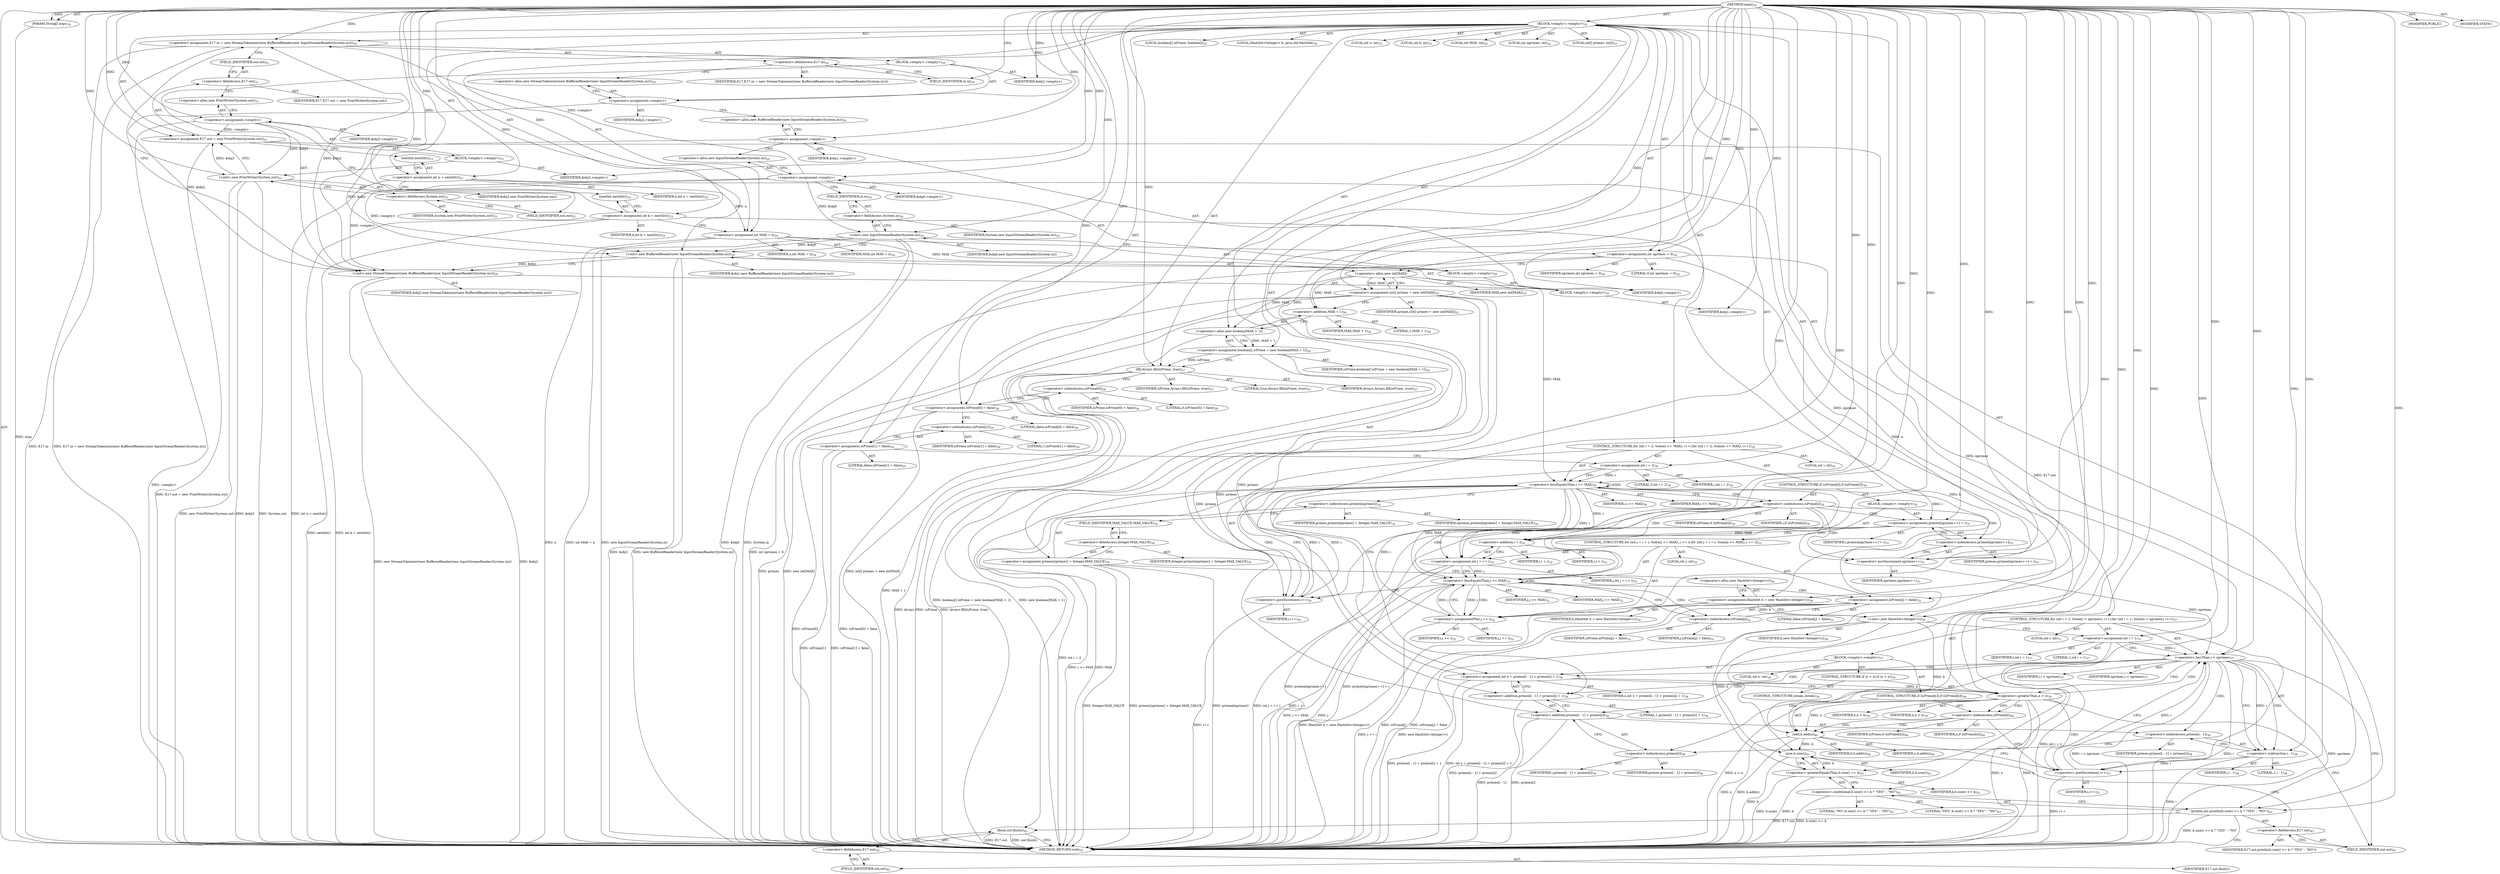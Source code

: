 digraph "main" {  
"39" [label = <(METHOD,main)<SUB>19</SUB>> ]
"40" [label = <(PARAM,String[] args)<SUB>19</SUB>> ]
"41" [label = <(BLOCK,&lt;empty&gt;,&lt;empty&gt;)<SUB>19</SUB>> ]
"42" [label = <(&lt;operator&gt;.assignment,E17.in = new StreamTokenizer(new BufferedReader(new InputStreamReader(System.in))))<SUB>20</SUB>> ]
"43" [label = <(&lt;operator&gt;.fieldAccess,E17.in)<SUB>20</SUB>> ]
"44" [label = <(IDENTIFIER,E17,E17.in = new StreamTokenizer(new BufferedReader(new InputStreamReader(System.in))))> ]
"45" [label = <(FIELD_IDENTIFIER,in,in)<SUB>20</SUB>> ]
"46" [label = <(BLOCK,&lt;empty&gt;,&lt;empty&gt;)<SUB>20</SUB>> ]
"47" [label = <(&lt;operator&gt;.assignment,&lt;empty&gt;)> ]
"48" [label = <(IDENTIFIER,$obj2,&lt;empty&gt;)> ]
"49" [label = <(&lt;operator&gt;.alloc,new StreamTokenizer(new BufferedReader(new InputStreamReader(System.in))))<SUB>20</SUB>> ]
"50" [label = <(&lt;init&gt;,new StreamTokenizer(new BufferedReader(new InputStreamReader(System.in))))<SUB>20</SUB>> ]
"51" [label = <(IDENTIFIER,$obj2,new StreamTokenizer(new BufferedReader(new InputStreamReader(System.in))))> ]
"52" [label = <(BLOCK,&lt;empty&gt;,&lt;empty&gt;)<SUB>20</SUB>> ]
"53" [label = <(&lt;operator&gt;.assignment,&lt;empty&gt;)> ]
"54" [label = <(IDENTIFIER,$obj1,&lt;empty&gt;)> ]
"55" [label = <(&lt;operator&gt;.alloc,new BufferedReader(new InputStreamReader(System.in)))<SUB>20</SUB>> ]
"56" [label = <(&lt;init&gt;,new BufferedReader(new InputStreamReader(System.in)))<SUB>20</SUB>> ]
"57" [label = <(IDENTIFIER,$obj1,new BufferedReader(new InputStreamReader(System.in)))> ]
"58" [label = <(BLOCK,&lt;empty&gt;,&lt;empty&gt;)<SUB>20</SUB>> ]
"59" [label = <(&lt;operator&gt;.assignment,&lt;empty&gt;)> ]
"60" [label = <(IDENTIFIER,$obj0,&lt;empty&gt;)> ]
"61" [label = <(&lt;operator&gt;.alloc,new InputStreamReader(System.in))<SUB>20</SUB>> ]
"62" [label = <(&lt;init&gt;,new InputStreamReader(System.in))<SUB>20</SUB>> ]
"63" [label = <(IDENTIFIER,$obj0,new InputStreamReader(System.in))> ]
"64" [label = <(&lt;operator&gt;.fieldAccess,System.in)<SUB>20</SUB>> ]
"65" [label = <(IDENTIFIER,System,new InputStreamReader(System.in))<SUB>20</SUB>> ]
"66" [label = <(FIELD_IDENTIFIER,in,in)<SUB>20</SUB>> ]
"67" [label = <(IDENTIFIER,$obj0,&lt;empty&gt;)> ]
"68" [label = <(IDENTIFIER,$obj1,&lt;empty&gt;)> ]
"69" [label = <(IDENTIFIER,$obj2,&lt;empty&gt;)> ]
"70" [label = <(&lt;operator&gt;.assignment,E17.out = new PrintWriter(System.out))<SUB>21</SUB>> ]
"71" [label = <(&lt;operator&gt;.fieldAccess,E17.out)<SUB>21</SUB>> ]
"72" [label = <(IDENTIFIER,E17,E17.out = new PrintWriter(System.out))> ]
"73" [label = <(FIELD_IDENTIFIER,out,out)<SUB>21</SUB>> ]
"74" [label = <(BLOCK,&lt;empty&gt;,&lt;empty&gt;)<SUB>21</SUB>> ]
"75" [label = <(&lt;operator&gt;.assignment,&lt;empty&gt;)> ]
"76" [label = <(IDENTIFIER,$obj3,&lt;empty&gt;)> ]
"77" [label = <(&lt;operator&gt;.alloc,new PrintWriter(System.out))<SUB>21</SUB>> ]
"78" [label = <(&lt;init&gt;,new PrintWriter(System.out))<SUB>21</SUB>> ]
"79" [label = <(IDENTIFIER,$obj3,new PrintWriter(System.out))> ]
"80" [label = <(&lt;operator&gt;.fieldAccess,System.out)<SUB>21</SUB>> ]
"81" [label = <(IDENTIFIER,System,new PrintWriter(System.out))<SUB>21</SUB>> ]
"82" [label = <(FIELD_IDENTIFIER,out,out)<SUB>21</SUB>> ]
"83" [label = <(IDENTIFIER,$obj3,&lt;empty&gt;)> ]
"84" [label = <(LOCAL,int n: int)<SUB>23</SUB>> ]
"85" [label = <(LOCAL,int k: int)<SUB>23</SUB>> ]
"86" [label = <(&lt;operator&gt;.assignment,int n = nextInt())<SUB>23</SUB>> ]
"87" [label = <(IDENTIFIER,n,int n = nextInt())<SUB>23</SUB>> ]
"88" [label = <(nextInt,nextInt())<SUB>23</SUB>> ]
"89" [label = <(&lt;operator&gt;.assignment,int k = nextInt())<SUB>23</SUB>> ]
"90" [label = <(IDENTIFIER,k,int k = nextInt())<SUB>23</SUB>> ]
"91" [label = <(nextInt,nextInt())<SUB>23</SUB>> ]
"92" [label = <(LOCAL,int MAX: int)<SUB>24</SUB>> ]
"93" [label = <(LOCAL,int nprimes: int)<SUB>24</SUB>> ]
"94" [label = <(&lt;operator&gt;.assignment,int MAX = n)<SUB>24</SUB>> ]
"95" [label = <(IDENTIFIER,MAX,int MAX = n)<SUB>24</SUB>> ]
"96" [label = <(IDENTIFIER,n,int MAX = n)<SUB>24</SUB>> ]
"97" [label = <(&lt;operator&gt;.assignment,int nprimes = 0)<SUB>24</SUB>> ]
"98" [label = <(IDENTIFIER,nprimes,int nprimes = 0)<SUB>24</SUB>> ]
"99" [label = <(LITERAL,0,int nprimes = 0)<SUB>24</SUB>> ]
"100" [label = <(LOCAL,int[] primes: int[])<SUB>25</SUB>> ]
"101" [label = <(&lt;operator&gt;.assignment,int[] primes = new int[MAX])<SUB>25</SUB>> ]
"102" [label = <(IDENTIFIER,primes,int[] primes = new int[MAX])<SUB>25</SUB>> ]
"103" [label = <(&lt;operator&gt;.alloc,new int[MAX])> ]
"104" [label = <(IDENTIFIER,MAX,new int[MAX])<SUB>25</SUB>> ]
"105" [label = <(LOCAL,boolean[] isPrime: boolean[])<SUB>26</SUB>> ]
"106" [label = <(&lt;operator&gt;.assignment,boolean[] isPrime = new boolean[MAX + 1])<SUB>26</SUB>> ]
"107" [label = <(IDENTIFIER,isPrime,boolean[] isPrime = new boolean[MAX + 1])<SUB>26</SUB>> ]
"108" [label = <(&lt;operator&gt;.alloc,new boolean[MAX + 1])> ]
"109" [label = <(&lt;operator&gt;.addition,MAX + 1)<SUB>26</SUB>> ]
"110" [label = <(IDENTIFIER,MAX,MAX + 1)<SUB>26</SUB>> ]
"111" [label = <(LITERAL,1,MAX + 1)<SUB>26</SUB>> ]
"112" [label = <(fill,Arrays.fill(isPrime, true))<SUB>27</SUB>> ]
"113" [label = <(IDENTIFIER,Arrays,Arrays.fill(isPrime, true))<SUB>27</SUB>> ]
"114" [label = <(IDENTIFIER,isPrime,Arrays.fill(isPrime, true))<SUB>27</SUB>> ]
"115" [label = <(LITERAL,true,Arrays.fill(isPrime, true))<SUB>27</SUB>> ]
"116" [label = <(&lt;operator&gt;.assignment,isPrime[0] = false)<SUB>28</SUB>> ]
"117" [label = <(&lt;operator&gt;.indexAccess,isPrime[0])<SUB>28</SUB>> ]
"118" [label = <(IDENTIFIER,isPrime,isPrime[0] = false)<SUB>28</SUB>> ]
"119" [label = <(LITERAL,0,isPrime[0] = false)<SUB>28</SUB>> ]
"120" [label = <(LITERAL,false,isPrime[0] = false)<SUB>28</SUB>> ]
"121" [label = <(&lt;operator&gt;.assignment,isPrime[1] = false)<SUB>29</SUB>> ]
"122" [label = <(&lt;operator&gt;.indexAccess,isPrime[1])<SUB>29</SUB>> ]
"123" [label = <(IDENTIFIER,isPrime,isPrime[1] = false)<SUB>29</SUB>> ]
"124" [label = <(LITERAL,1,isPrime[1] = false)<SUB>29</SUB>> ]
"125" [label = <(LITERAL,false,isPrime[1] = false)<SUB>29</SUB>> ]
"126" [label = <(CONTROL_STRUCTURE,for (int i = 2; Some(i &lt;= MAX); i++),for (int i = 2; Some(i &lt;= MAX); i++))<SUB>30</SUB>> ]
"127" [label = <(LOCAL,int i: int)<SUB>30</SUB>> ]
"128" [label = <(&lt;operator&gt;.assignment,int i = 2)<SUB>30</SUB>> ]
"129" [label = <(IDENTIFIER,i,int i = 2)<SUB>30</SUB>> ]
"130" [label = <(LITERAL,2,int i = 2)<SUB>30</SUB>> ]
"131" [label = <(&lt;operator&gt;.lessEqualsThan,i &lt;= MAX)<SUB>30</SUB>> ]
"132" [label = <(IDENTIFIER,i,i &lt;= MAX)<SUB>30</SUB>> ]
"133" [label = <(IDENTIFIER,MAX,i &lt;= MAX)<SUB>30</SUB>> ]
"134" [label = <(&lt;operator&gt;.postIncrement,i++)<SUB>30</SUB>> ]
"135" [label = <(IDENTIFIER,i,i++)<SUB>30</SUB>> ]
"136" [label = <(CONTROL_STRUCTURE,if (isPrime[i]),if (isPrime[i]))<SUB>30</SUB>> ]
"137" [label = <(&lt;operator&gt;.indexAccess,isPrime[i])<SUB>30</SUB>> ]
"138" [label = <(IDENTIFIER,isPrime,if (isPrime[i]))<SUB>30</SUB>> ]
"139" [label = <(IDENTIFIER,i,if (isPrime[i]))<SUB>30</SUB>> ]
"140" [label = <(BLOCK,&lt;empty&gt;,&lt;empty&gt;)<SUB>30</SUB>> ]
"141" [label = <(&lt;operator&gt;.assignment,primes[nprimes++] = i)<SUB>31</SUB>> ]
"142" [label = <(&lt;operator&gt;.indexAccess,primes[nprimes++])<SUB>31</SUB>> ]
"143" [label = <(IDENTIFIER,primes,primes[nprimes++] = i)<SUB>31</SUB>> ]
"144" [label = <(&lt;operator&gt;.postIncrement,nprimes++)<SUB>31</SUB>> ]
"145" [label = <(IDENTIFIER,nprimes,nprimes++)<SUB>31</SUB>> ]
"146" [label = <(IDENTIFIER,i,primes[nprimes++] = i)<SUB>31</SUB>> ]
"147" [label = <(CONTROL_STRUCTURE,for (int j = i + i; Some(j &lt;= MAX); j += i),for (int j = i + i; Some(j &lt;= MAX); j += i))<SUB>32</SUB>> ]
"148" [label = <(LOCAL,int j: int)<SUB>32</SUB>> ]
"149" [label = <(&lt;operator&gt;.assignment,int j = i + i)<SUB>32</SUB>> ]
"150" [label = <(IDENTIFIER,j,int j = i + i)<SUB>32</SUB>> ]
"151" [label = <(&lt;operator&gt;.addition,i + i)<SUB>32</SUB>> ]
"152" [label = <(IDENTIFIER,i,i + i)<SUB>32</SUB>> ]
"153" [label = <(IDENTIFIER,i,i + i)<SUB>32</SUB>> ]
"154" [label = <(&lt;operator&gt;.lessEqualsThan,j &lt;= MAX)<SUB>32</SUB>> ]
"155" [label = <(IDENTIFIER,j,j &lt;= MAX)<SUB>32</SUB>> ]
"156" [label = <(IDENTIFIER,MAX,j &lt;= MAX)<SUB>32</SUB>> ]
"157" [label = <(&lt;operator&gt;.assignmentPlus,j += i)<SUB>32</SUB>> ]
"158" [label = <(IDENTIFIER,j,j += i)<SUB>32</SUB>> ]
"159" [label = <(IDENTIFIER,i,j += i)<SUB>32</SUB>> ]
"160" [label = <(&lt;operator&gt;.assignment,isPrime[j] = false)<SUB>32</SUB>> ]
"161" [label = <(&lt;operator&gt;.indexAccess,isPrime[j])<SUB>32</SUB>> ]
"162" [label = <(IDENTIFIER,isPrime,isPrime[j] = false)<SUB>32</SUB>> ]
"163" [label = <(IDENTIFIER,j,isPrime[j] = false)<SUB>32</SUB>> ]
"164" [label = <(LITERAL,false,isPrime[j] = false)<SUB>32</SUB>> ]
"165" [label = <(&lt;operator&gt;.assignment,primes[nprimes] = Integer.MAX_VALUE)<SUB>34</SUB>> ]
"166" [label = <(&lt;operator&gt;.indexAccess,primes[nprimes])<SUB>34</SUB>> ]
"167" [label = <(IDENTIFIER,primes,primes[nprimes] = Integer.MAX_VALUE)<SUB>34</SUB>> ]
"168" [label = <(IDENTIFIER,nprimes,primes[nprimes] = Integer.MAX_VALUE)<SUB>34</SUB>> ]
"169" [label = <(&lt;operator&gt;.fieldAccess,Integer.MAX_VALUE)<SUB>34</SUB>> ]
"170" [label = <(IDENTIFIER,Integer,primes[nprimes] = Integer.MAX_VALUE)<SUB>34</SUB>> ]
"171" [label = <(FIELD_IDENTIFIER,MAX_VALUE,MAX_VALUE)<SUB>34</SUB>> ]
"4" [label = <(LOCAL,HashSet&lt;Integer&gt; h: java.util.HashSet)<SUB>36</SUB>> ]
"172" [label = <(&lt;operator&gt;.assignment,HashSet h = new HashSet&lt;Integer&gt;())<SUB>36</SUB>> ]
"173" [label = <(IDENTIFIER,h,HashSet h = new HashSet&lt;Integer&gt;())<SUB>36</SUB>> ]
"174" [label = <(&lt;operator&gt;.alloc,new HashSet&lt;Integer&gt;())<SUB>36</SUB>> ]
"175" [label = <(&lt;init&gt;,new HashSet&lt;Integer&gt;())<SUB>36</SUB>> ]
"3" [label = <(IDENTIFIER,h,new HashSet&lt;Integer&gt;())<SUB>36</SUB>> ]
"176" [label = <(CONTROL_STRUCTURE,for (int i = 1; Some(i &lt; nprimes); i++),for (int i = 1; Some(i &lt; nprimes); i++))<SUB>37</SUB>> ]
"177" [label = <(LOCAL,int i: int)<SUB>37</SUB>> ]
"178" [label = <(&lt;operator&gt;.assignment,int i = 1)<SUB>37</SUB>> ]
"179" [label = <(IDENTIFIER,i,int i = 1)<SUB>37</SUB>> ]
"180" [label = <(LITERAL,1,int i = 1)<SUB>37</SUB>> ]
"181" [label = <(&lt;operator&gt;.lessThan,i &lt; nprimes)<SUB>37</SUB>> ]
"182" [label = <(IDENTIFIER,i,i &lt; nprimes)<SUB>37</SUB>> ]
"183" [label = <(IDENTIFIER,nprimes,i &lt; nprimes)<SUB>37</SUB>> ]
"184" [label = <(&lt;operator&gt;.postIncrement,i++)<SUB>37</SUB>> ]
"185" [label = <(IDENTIFIER,i,i++)<SUB>37</SUB>> ]
"186" [label = <(BLOCK,&lt;empty&gt;,&lt;empty&gt;)<SUB>37</SUB>> ]
"187" [label = <(LOCAL,int x: int)<SUB>38</SUB>> ]
"188" [label = <(&lt;operator&gt;.assignment,int x = primes[i - 1] + primes[i] + 1)<SUB>38</SUB>> ]
"189" [label = <(IDENTIFIER,x,int x = primes[i - 1] + primes[i] + 1)<SUB>38</SUB>> ]
"190" [label = <(&lt;operator&gt;.addition,primes[i - 1] + primes[i] + 1)<SUB>38</SUB>> ]
"191" [label = <(&lt;operator&gt;.addition,primes[i - 1] + primes[i])<SUB>38</SUB>> ]
"192" [label = <(&lt;operator&gt;.indexAccess,primes[i - 1])<SUB>38</SUB>> ]
"193" [label = <(IDENTIFIER,primes,primes[i - 1] + primes[i])<SUB>38</SUB>> ]
"194" [label = <(&lt;operator&gt;.subtraction,i - 1)<SUB>38</SUB>> ]
"195" [label = <(IDENTIFIER,i,i - 1)<SUB>38</SUB>> ]
"196" [label = <(LITERAL,1,i - 1)<SUB>38</SUB>> ]
"197" [label = <(&lt;operator&gt;.indexAccess,primes[i])<SUB>38</SUB>> ]
"198" [label = <(IDENTIFIER,primes,primes[i - 1] + primes[i])<SUB>38</SUB>> ]
"199" [label = <(IDENTIFIER,i,primes[i - 1] + primes[i])<SUB>38</SUB>> ]
"200" [label = <(LITERAL,1,primes[i - 1] + primes[i] + 1)<SUB>38</SUB>> ]
"201" [label = <(CONTROL_STRUCTURE,if (x &gt; n),if (x &gt; n))<SUB>39</SUB>> ]
"202" [label = <(&lt;operator&gt;.greaterThan,x &gt; n)<SUB>39</SUB>> ]
"203" [label = <(IDENTIFIER,x,x &gt; n)<SUB>39</SUB>> ]
"204" [label = <(IDENTIFIER,n,x &gt; n)<SUB>39</SUB>> ]
"205" [label = <(CONTROL_STRUCTURE,break;,break;)<SUB>39</SUB>> ]
"206" [label = <(CONTROL_STRUCTURE,if (isPrime[x]),if (isPrime[x]))<SUB>40</SUB>> ]
"207" [label = <(&lt;operator&gt;.indexAccess,isPrime[x])<SUB>40</SUB>> ]
"208" [label = <(IDENTIFIER,isPrime,if (isPrime[x]))<SUB>40</SUB>> ]
"209" [label = <(IDENTIFIER,x,if (isPrime[x]))<SUB>40</SUB>> ]
"210" [label = <(add,h.add(x))<SUB>40</SUB>> ]
"211" [label = <(IDENTIFIER,h,h.add(x))<SUB>40</SUB>> ]
"212" [label = <(IDENTIFIER,x,h.add(x))<SUB>40</SUB>> ]
"213" [label = <(println,out.println(h.size() &gt;= k ? &quot;YES&quot; : &quot;NO&quot;))<SUB>43</SUB>> ]
"214" [label = <(&lt;operator&gt;.fieldAccess,E17.out)<SUB>43</SUB>> ]
"215" [label = <(IDENTIFIER,E17,out.println(h.size() &gt;= k ? &quot;YES&quot; : &quot;NO&quot;))> ]
"216" [label = <(FIELD_IDENTIFIER,out,out)<SUB>43</SUB>> ]
"217" [label = <(&lt;operator&gt;.conditional,h.size() &gt;= k ? &quot;YES&quot; : &quot;NO&quot;)<SUB>43</SUB>> ]
"218" [label = <(&lt;operator&gt;.greaterEqualsThan,h.size() &gt;= k)<SUB>43</SUB>> ]
"219" [label = <(size,h.size())<SUB>43</SUB>> ]
"220" [label = <(IDENTIFIER,h,h.size())<SUB>43</SUB>> ]
"221" [label = <(IDENTIFIER,k,h.size() &gt;= k)<SUB>43</SUB>> ]
"222" [label = <(LITERAL,&quot;YES&quot;,h.size() &gt;= k ? &quot;YES&quot; : &quot;NO&quot;)<SUB>43</SUB>> ]
"223" [label = <(LITERAL,&quot;NO&quot;,h.size() &gt;= k ? &quot;YES&quot; : &quot;NO&quot;)<SUB>43</SUB>> ]
"224" [label = <(flush,out.flush())<SUB>45</SUB>> ]
"225" [label = <(&lt;operator&gt;.fieldAccess,E17.out)<SUB>45</SUB>> ]
"226" [label = <(IDENTIFIER,E17,out.flush())> ]
"227" [label = <(FIELD_IDENTIFIER,out,out)<SUB>45</SUB>> ]
"228" [label = <(MODIFIER,PUBLIC)> ]
"229" [label = <(MODIFIER,STATIC)> ]
"230" [label = <(METHOD_RETURN,void)<SUB>19</SUB>> ]
  "39" -> "40"  [ label = "AST: "] 
  "39" -> "41"  [ label = "AST: "] 
  "39" -> "228"  [ label = "AST: "] 
  "39" -> "229"  [ label = "AST: "] 
  "39" -> "230"  [ label = "AST: "] 
  "41" -> "42"  [ label = "AST: "] 
  "41" -> "70"  [ label = "AST: "] 
  "41" -> "84"  [ label = "AST: "] 
  "41" -> "85"  [ label = "AST: "] 
  "41" -> "86"  [ label = "AST: "] 
  "41" -> "89"  [ label = "AST: "] 
  "41" -> "92"  [ label = "AST: "] 
  "41" -> "93"  [ label = "AST: "] 
  "41" -> "94"  [ label = "AST: "] 
  "41" -> "97"  [ label = "AST: "] 
  "41" -> "100"  [ label = "AST: "] 
  "41" -> "101"  [ label = "AST: "] 
  "41" -> "105"  [ label = "AST: "] 
  "41" -> "106"  [ label = "AST: "] 
  "41" -> "112"  [ label = "AST: "] 
  "41" -> "116"  [ label = "AST: "] 
  "41" -> "121"  [ label = "AST: "] 
  "41" -> "126"  [ label = "AST: "] 
  "41" -> "165"  [ label = "AST: "] 
  "41" -> "4"  [ label = "AST: "] 
  "41" -> "172"  [ label = "AST: "] 
  "41" -> "175"  [ label = "AST: "] 
  "41" -> "176"  [ label = "AST: "] 
  "41" -> "213"  [ label = "AST: "] 
  "41" -> "224"  [ label = "AST: "] 
  "42" -> "43"  [ label = "AST: "] 
  "42" -> "46"  [ label = "AST: "] 
  "43" -> "44"  [ label = "AST: "] 
  "43" -> "45"  [ label = "AST: "] 
  "46" -> "47"  [ label = "AST: "] 
  "46" -> "50"  [ label = "AST: "] 
  "46" -> "69"  [ label = "AST: "] 
  "47" -> "48"  [ label = "AST: "] 
  "47" -> "49"  [ label = "AST: "] 
  "50" -> "51"  [ label = "AST: "] 
  "50" -> "52"  [ label = "AST: "] 
  "52" -> "53"  [ label = "AST: "] 
  "52" -> "56"  [ label = "AST: "] 
  "52" -> "68"  [ label = "AST: "] 
  "53" -> "54"  [ label = "AST: "] 
  "53" -> "55"  [ label = "AST: "] 
  "56" -> "57"  [ label = "AST: "] 
  "56" -> "58"  [ label = "AST: "] 
  "58" -> "59"  [ label = "AST: "] 
  "58" -> "62"  [ label = "AST: "] 
  "58" -> "67"  [ label = "AST: "] 
  "59" -> "60"  [ label = "AST: "] 
  "59" -> "61"  [ label = "AST: "] 
  "62" -> "63"  [ label = "AST: "] 
  "62" -> "64"  [ label = "AST: "] 
  "64" -> "65"  [ label = "AST: "] 
  "64" -> "66"  [ label = "AST: "] 
  "70" -> "71"  [ label = "AST: "] 
  "70" -> "74"  [ label = "AST: "] 
  "71" -> "72"  [ label = "AST: "] 
  "71" -> "73"  [ label = "AST: "] 
  "74" -> "75"  [ label = "AST: "] 
  "74" -> "78"  [ label = "AST: "] 
  "74" -> "83"  [ label = "AST: "] 
  "75" -> "76"  [ label = "AST: "] 
  "75" -> "77"  [ label = "AST: "] 
  "78" -> "79"  [ label = "AST: "] 
  "78" -> "80"  [ label = "AST: "] 
  "80" -> "81"  [ label = "AST: "] 
  "80" -> "82"  [ label = "AST: "] 
  "86" -> "87"  [ label = "AST: "] 
  "86" -> "88"  [ label = "AST: "] 
  "89" -> "90"  [ label = "AST: "] 
  "89" -> "91"  [ label = "AST: "] 
  "94" -> "95"  [ label = "AST: "] 
  "94" -> "96"  [ label = "AST: "] 
  "97" -> "98"  [ label = "AST: "] 
  "97" -> "99"  [ label = "AST: "] 
  "101" -> "102"  [ label = "AST: "] 
  "101" -> "103"  [ label = "AST: "] 
  "103" -> "104"  [ label = "AST: "] 
  "106" -> "107"  [ label = "AST: "] 
  "106" -> "108"  [ label = "AST: "] 
  "108" -> "109"  [ label = "AST: "] 
  "109" -> "110"  [ label = "AST: "] 
  "109" -> "111"  [ label = "AST: "] 
  "112" -> "113"  [ label = "AST: "] 
  "112" -> "114"  [ label = "AST: "] 
  "112" -> "115"  [ label = "AST: "] 
  "116" -> "117"  [ label = "AST: "] 
  "116" -> "120"  [ label = "AST: "] 
  "117" -> "118"  [ label = "AST: "] 
  "117" -> "119"  [ label = "AST: "] 
  "121" -> "122"  [ label = "AST: "] 
  "121" -> "125"  [ label = "AST: "] 
  "122" -> "123"  [ label = "AST: "] 
  "122" -> "124"  [ label = "AST: "] 
  "126" -> "127"  [ label = "AST: "] 
  "126" -> "128"  [ label = "AST: "] 
  "126" -> "131"  [ label = "AST: "] 
  "126" -> "134"  [ label = "AST: "] 
  "126" -> "136"  [ label = "AST: "] 
  "128" -> "129"  [ label = "AST: "] 
  "128" -> "130"  [ label = "AST: "] 
  "131" -> "132"  [ label = "AST: "] 
  "131" -> "133"  [ label = "AST: "] 
  "134" -> "135"  [ label = "AST: "] 
  "136" -> "137"  [ label = "AST: "] 
  "136" -> "140"  [ label = "AST: "] 
  "137" -> "138"  [ label = "AST: "] 
  "137" -> "139"  [ label = "AST: "] 
  "140" -> "141"  [ label = "AST: "] 
  "140" -> "147"  [ label = "AST: "] 
  "141" -> "142"  [ label = "AST: "] 
  "141" -> "146"  [ label = "AST: "] 
  "142" -> "143"  [ label = "AST: "] 
  "142" -> "144"  [ label = "AST: "] 
  "144" -> "145"  [ label = "AST: "] 
  "147" -> "148"  [ label = "AST: "] 
  "147" -> "149"  [ label = "AST: "] 
  "147" -> "154"  [ label = "AST: "] 
  "147" -> "157"  [ label = "AST: "] 
  "147" -> "160"  [ label = "AST: "] 
  "149" -> "150"  [ label = "AST: "] 
  "149" -> "151"  [ label = "AST: "] 
  "151" -> "152"  [ label = "AST: "] 
  "151" -> "153"  [ label = "AST: "] 
  "154" -> "155"  [ label = "AST: "] 
  "154" -> "156"  [ label = "AST: "] 
  "157" -> "158"  [ label = "AST: "] 
  "157" -> "159"  [ label = "AST: "] 
  "160" -> "161"  [ label = "AST: "] 
  "160" -> "164"  [ label = "AST: "] 
  "161" -> "162"  [ label = "AST: "] 
  "161" -> "163"  [ label = "AST: "] 
  "165" -> "166"  [ label = "AST: "] 
  "165" -> "169"  [ label = "AST: "] 
  "166" -> "167"  [ label = "AST: "] 
  "166" -> "168"  [ label = "AST: "] 
  "169" -> "170"  [ label = "AST: "] 
  "169" -> "171"  [ label = "AST: "] 
  "172" -> "173"  [ label = "AST: "] 
  "172" -> "174"  [ label = "AST: "] 
  "175" -> "3"  [ label = "AST: "] 
  "176" -> "177"  [ label = "AST: "] 
  "176" -> "178"  [ label = "AST: "] 
  "176" -> "181"  [ label = "AST: "] 
  "176" -> "184"  [ label = "AST: "] 
  "176" -> "186"  [ label = "AST: "] 
  "178" -> "179"  [ label = "AST: "] 
  "178" -> "180"  [ label = "AST: "] 
  "181" -> "182"  [ label = "AST: "] 
  "181" -> "183"  [ label = "AST: "] 
  "184" -> "185"  [ label = "AST: "] 
  "186" -> "187"  [ label = "AST: "] 
  "186" -> "188"  [ label = "AST: "] 
  "186" -> "201"  [ label = "AST: "] 
  "186" -> "206"  [ label = "AST: "] 
  "188" -> "189"  [ label = "AST: "] 
  "188" -> "190"  [ label = "AST: "] 
  "190" -> "191"  [ label = "AST: "] 
  "190" -> "200"  [ label = "AST: "] 
  "191" -> "192"  [ label = "AST: "] 
  "191" -> "197"  [ label = "AST: "] 
  "192" -> "193"  [ label = "AST: "] 
  "192" -> "194"  [ label = "AST: "] 
  "194" -> "195"  [ label = "AST: "] 
  "194" -> "196"  [ label = "AST: "] 
  "197" -> "198"  [ label = "AST: "] 
  "197" -> "199"  [ label = "AST: "] 
  "201" -> "202"  [ label = "AST: "] 
  "201" -> "205"  [ label = "AST: "] 
  "202" -> "203"  [ label = "AST: "] 
  "202" -> "204"  [ label = "AST: "] 
  "206" -> "207"  [ label = "AST: "] 
  "206" -> "210"  [ label = "AST: "] 
  "207" -> "208"  [ label = "AST: "] 
  "207" -> "209"  [ label = "AST: "] 
  "210" -> "211"  [ label = "AST: "] 
  "210" -> "212"  [ label = "AST: "] 
  "213" -> "214"  [ label = "AST: "] 
  "213" -> "217"  [ label = "AST: "] 
  "214" -> "215"  [ label = "AST: "] 
  "214" -> "216"  [ label = "AST: "] 
  "217" -> "218"  [ label = "AST: "] 
  "217" -> "222"  [ label = "AST: "] 
  "217" -> "223"  [ label = "AST: "] 
  "218" -> "219"  [ label = "AST: "] 
  "218" -> "221"  [ label = "AST: "] 
  "219" -> "220"  [ label = "AST: "] 
  "224" -> "225"  [ label = "AST: "] 
  "225" -> "226"  [ label = "AST: "] 
  "225" -> "227"  [ label = "AST: "] 
  "42" -> "73"  [ label = "CFG: "] 
  "70" -> "88"  [ label = "CFG: "] 
  "86" -> "91"  [ label = "CFG: "] 
  "89" -> "94"  [ label = "CFG: "] 
  "94" -> "97"  [ label = "CFG: "] 
  "97" -> "103"  [ label = "CFG: "] 
  "101" -> "109"  [ label = "CFG: "] 
  "106" -> "112"  [ label = "CFG: "] 
  "112" -> "117"  [ label = "CFG: "] 
  "116" -> "122"  [ label = "CFG: "] 
  "121" -> "128"  [ label = "CFG: "] 
  "165" -> "174"  [ label = "CFG: "] 
  "172" -> "175"  [ label = "CFG: "] 
  "175" -> "178"  [ label = "CFG: "] 
  "213" -> "227"  [ label = "CFG: "] 
  "224" -> "230"  [ label = "CFG: "] 
  "43" -> "49"  [ label = "CFG: "] 
  "71" -> "77"  [ label = "CFG: "] 
  "88" -> "86"  [ label = "CFG: "] 
  "91" -> "89"  [ label = "CFG: "] 
  "103" -> "101"  [ label = "CFG: "] 
  "108" -> "106"  [ label = "CFG: "] 
  "117" -> "116"  [ label = "CFG: "] 
  "122" -> "121"  [ label = "CFG: "] 
  "128" -> "131"  [ label = "CFG: "] 
  "131" -> "137"  [ label = "CFG: "] 
  "131" -> "166"  [ label = "CFG: "] 
  "134" -> "131"  [ label = "CFG: "] 
  "166" -> "171"  [ label = "CFG: "] 
  "169" -> "165"  [ label = "CFG: "] 
  "174" -> "172"  [ label = "CFG: "] 
  "178" -> "181"  [ label = "CFG: "] 
  "181" -> "194"  [ label = "CFG: "] 
  "181" -> "216"  [ label = "CFG: "] 
  "184" -> "181"  [ label = "CFG: "] 
  "214" -> "219"  [ label = "CFG: "] 
  "217" -> "213"  [ label = "CFG: "] 
  "225" -> "224"  [ label = "CFG: "] 
  "45" -> "43"  [ label = "CFG: "] 
  "47" -> "55"  [ label = "CFG: "] 
  "50" -> "42"  [ label = "CFG: "] 
  "73" -> "71"  [ label = "CFG: "] 
  "75" -> "82"  [ label = "CFG: "] 
  "78" -> "70"  [ label = "CFG: "] 
  "109" -> "108"  [ label = "CFG: "] 
  "137" -> "144"  [ label = "CFG: "] 
  "137" -> "134"  [ label = "CFG: "] 
  "171" -> "169"  [ label = "CFG: "] 
  "188" -> "202"  [ label = "CFG: "] 
  "216" -> "214"  [ label = "CFG: "] 
  "218" -> "217"  [ label = "CFG: "] 
  "227" -> "225"  [ label = "CFG: "] 
  "49" -> "47"  [ label = "CFG: "] 
  "77" -> "75"  [ label = "CFG: "] 
  "80" -> "78"  [ label = "CFG: "] 
  "141" -> "151"  [ label = "CFG: "] 
  "190" -> "188"  [ label = "CFG: "] 
  "202" -> "216"  [ label = "CFG: "] 
  "202" -> "207"  [ label = "CFG: "] 
  "207" -> "210"  [ label = "CFG: "] 
  "207" -> "184"  [ label = "CFG: "] 
  "210" -> "184"  [ label = "CFG: "] 
  "219" -> "218"  [ label = "CFG: "] 
  "53" -> "61"  [ label = "CFG: "] 
  "56" -> "50"  [ label = "CFG: "] 
  "82" -> "80"  [ label = "CFG: "] 
  "142" -> "141"  [ label = "CFG: "] 
  "149" -> "154"  [ label = "CFG: "] 
  "154" -> "161"  [ label = "CFG: "] 
  "154" -> "134"  [ label = "CFG: "] 
  "157" -> "154"  [ label = "CFG: "] 
  "160" -> "157"  [ label = "CFG: "] 
  "191" -> "190"  [ label = "CFG: "] 
  "55" -> "53"  [ label = "CFG: "] 
  "144" -> "142"  [ label = "CFG: "] 
  "151" -> "149"  [ label = "CFG: "] 
  "161" -> "160"  [ label = "CFG: "] 
  "192" -> "197"  [ label = "CFG: "] 
  "197" -> "191"  [ label = "CFG: "] 
  "59" -> "66"  [ label = "CFG: "] 
  "62" -> "56"  [ label = "CFG: "] 
  "194" -> "192"  [ label = "CFG: "] 
  "61" -> "59"  [ label = "CFG: "] 
  "64" -> "62"  [ label = "CFG: "] 
  "66" -> "64"  [ label = "CFG: "] 
  "39" -> "45"  [ label = "CFG: "] 
  "40" -> "230"  [ label = "DDG: args"] 
  "42" -> "230"  [ label = "DDG: E17.in"] 
  "50" -> "230"  [ label = "DDG: $obj2"] 
  "56" -> "230"  [ label = "DDG: $obj1"] 
  "62" -> "230"  [ label = "DDG: $obj0"] 
  "62" -> "230"  [ label = "DDG: System.in"] 
  "62" -> "230"  [ label = "DDG: new InputStreamReader(System.in)"] 
  "56" -> "230"  [ label = "DDG: new BufferedReader(new InputStreamReader(System.in))"] 
  "50" -> "230"  [ label = "DDG: new StreamTokenizer(new BufferedReader(new InputStreamReader(System.in)))"] 
  "42" -> "230"  [ label = "DDG: E17.in = new StreamTokenizer(new BufferedReader(new InputStreamReader(System.in)))"] 
  "75" -> "230"  [ label = "DDG: &lt;empty&gt;"] 
  "78" -> "230"  [ label = "DDG: $obj3"] 
  "78" -> "230"  [ label = "DDG: System.out"] 
  "78" -> "230"  [ label = "DDG: new PrintWriter(System.out)"] 
  "70" -> "230"  [ label = "DDG: E17.out = new PrintWriter(System.out)"] 
  "86" -> "230"  [ label = "DDG: int n = nextInt()"] 
  "89" -> "230"  [ label = "DDG: nextInt()"] 
  "89" -> "230"  [ label = "DDG: int k = nextInt()"] 
  "94" -> "230"  [ label = "DDG: n"] 
  "94" -> "230"  [ label = "DDG: int MAX = n"] 
  "97" -> "230"  [ label = "DDG: int nprimes = 0"] 
  "101" -> "230"  [ label = "DDG: primes"] 
  "101" -> "230"  [ label = "DDG: new int[MAX]"] 
  "101" -> "230"  [ label = "DDG: int[] primes = new int[MAX]"] 
  "108" -> "230"  [ label = "DDG: MAX + 1"] 
  "106" -> "230"  [ label = "DDG: new boolean[MAX + 1]"] 
  "106" -> "230"  [ label = "DDG: boolean[] isPrime = new boolean[MAX + 1]"] 
  "112" -> "230"  [ label = "DDG: isPrime"] 
  "112" -> "230"  [ label = "DDG: Arrays.fill(isPrime, true)"] 
  "116" -> "230"  [ label = "DDG: isPrime[0]"] 
  "116" -> "230"  [ label = "DDG: isPrime[0] = false"] 
  "121" -> "230"  [ label = "DDG: isPrime[1]"] 
  "121" -> "230"  [ label = "DDG: isPrime[1] = false"] 
  "128" -> "230"  [ label = "DDG: int i = 2"] 
  "131" -> "230"  [ label = "DDG: MAX"] 
  "131" -> "230"  [ label = "DDG: i &lt;= MAX"] 
  "165" -> "230"  [ label = "DDG: primes[nprimes]"] 
  "165" -> "230"  [ label = "DDG: Integer.MAX_VALUE"] 
  "165" -> "230"  [ label = "DDG: primes[nprimes] = Integer.MAX_VALUE"] 
  "172" -> "230"  [ label = "DDG: HashSet h = new HashSet&lt;Integer&gt;()"] 
  "175" -> "230"  [ label = "DDG: new HashSet&lt;Integer&gt;()"] 
  "178" -> "230"  [ label = "DDG: int i = 1"] 
  "181" -> "230"  [ label = "DDG: i"] 
  "181" -> "230"  [ label = "DDG: nprimes"] 
  "181" -> "230"  [ label = "DDG: i &lt; nprimes"] 
  "194" -> "230"  [ label = "DDG: i"] 
  "191" -> "230"  [ label = "DDG: primes[i - 1]"] 
  "191" -> "230"  [ label = "DDG: primes[i]"] 
  "190" -> "230"  [ label = "DDG: primes[i - 1] + primes[i]"] 
  "188" -> "230"  [ label = "DDG: primes[i - 1] + primes[i] + 1"] 
  "188" -> "230"  [ label = "DDG: int x = primes[i - 1] + primes[i] + 1"] 
  "202" -> "230"  [ label = "DDG: x"] 
  "202" -> "230"  [ label = "DDG: n"] 
  "202" -> "230"  [ label = "DDG: x &gt; n"] 
  "210" -> "230"  [ label = "DDG: x"] 
  "210" -> "230"  [ label = "DDG: h.add(x)"] 
  "184" -> "230"  [ label = "DDG: i++"] 
  "219" -> "230"  [ label = "DDG: h"] 
  "218" -> "230"  [ label = "DDG: h.size()"] 
  "218" -> "230"  [ label = "DDG: k"] 
  "217" -> "230"  [ label = "DDG: h.size() &gt;= k"] 
  "213" -> "230"  [ label = "DDG: h.size() &gt;= k ? &quot;YES&quot; : &quot;NO&quot;"] 
  "224" -> "230"  [ label = "DDG: E17.out"] 
  "224" -> "230"  [ label = "DDG: out.flush()"] 
  "141" -> "230"  [ label = "DDG: primes[nprimes++]"] 
  "141" -> "230"  [ label = "DDG: primes[nprimes++] = i"] 
  "149" -> "230"  [ label = "DDG: i + i"] 
  "149" -> "230"  [ label = "DDG: int j = i + i"] 
  "154" -> "230"  [ label = "DDG: j"] 
  "154" -> "230"  [ label = "DDG: j &lt;= MAX"] 
  "134" -> "230"  [ label = "DDG: i++"] 
  "160" -> "230"  [ label = "DDG: isPrime[j]"] 
  "160" -> "230"  [ label = "DDG: isPrime[j] = false"] 
  "157" -> "230"  [ label = "DDG: j += i"] 
  "112" -> "230"  [ label = "DDG: Arrays"] 
  "39" -> "40"  [ label = "DDG: "] 
  "59" -> "42"  [ label = "DDG: &lt;empty&gt;"] 
  "50" -> "42"  [ label = "DDG: $obj2"] 
  "39" -> "42"  [ label = "DDG: "] 
  "75" -> "70"  [ label = "DDG: &lt;empty&gt;"] 
  "78" -> "70"  [ label = "DDG: $obj3"] 
  "39" -> "70"  [ label = "DDG: "] 
  "39" -> "86"  [ label = "DDG: "] 
  "39" -> "89"  [ label = "DDG: "] 
  "86" -> "94"  [ label = "DDG: n"] 
  "39" -> "94"  [ label = "DDG: "] 
  "39" -> "97"  [ label = "DDG: "] 
  "103" -> "101"  [ label = "DDG: MAX"] 
  "108" -> "106"  [ label = "DDG: MAX + 1"] 
  "39" -> "116"  [ label = "DDG: "] 
  "39" -> "121"  [ label = "DDG: "] 
  "39" -> "172"  [ label = "DDG: "] 
  "39" -> "112"  [ label = "DDG: "] 
  "106" -> "112"  [ label = "DDG: isPrime"] 
  "39" -> "128"  [ label = "DDG: "] 
  "172" -> "175"  [ label = "DDG: h"] 
  "39" -> "175"  [ label = "DDG: "] 
  "39" -> "178"  [ label = "DDG: "] 
  "70" -> "213"  [ label = "DDG: E17.out"] 
  "39" -> "213"  [ label = "DDG: "] 
  "213" -> "224"  [ label = "DDG: E17.out"] 
  "39" -> "47"  [ label = "DDG: "] 
  "39" -> "69"  [ label = "DDG: "] 
  "39" -> "75"  [ label = "DDG: "] 
  "39" -> "83"  [ label = "DDG: "] 
  "94" -> "103"  [ label = "DDG: MAX"] 
  "39" -> "103"  [ label = "DDG: "] 
  "103" -> "108"  [ label = "DDG: MAX"] 
  "39" -> "108"  [ label = "DDG: "] 
  "128" -> "131"  [ label = "DDG: i"] 
  "134" -> "131"  [ label = "DDG: i"] 
  "39" -> "131"  [ label = "DDG: "] 
  "154" -> "131"  [ label = "DDG: MAX"] 
  "103" -> "131"  [ label = "DDG: MAX"] 
  "131" -> "134"  [ label = "DDG: i"] 
  "39" -> "134"  [ label = "DDG: "] 
  "178" -> "181"  [ label = "DDG: i"] 
  "184" -> "181"  [ label = "DDG: i"] 
  "39" -> "181"  [ label = "DDG: "] 
  "97" -> "181"  [ label = "DDG: nprimes"] 
  "144" -> "181"  [ label = "DDG: nprimes"] 
  "194" -> "184"  [ label = "DDG: i"] 
  "39" -> "184"  [ label = "DDG: "] 
  "101" -> "188"  [ label = "DDG: primes"] 
  "39" -> "188"  [ label = "DDG: "] 
  "39" -> "217"  [ label = "DDG: "] 
  "47" -> "50"  [ label = "DDG: $obj2"] 
  "39" -> "50"  [ label = "DDG: "] 
  "59" -> "50"  [ label = "DDG: &lt;empty&gt;"] 
  "56" -> "50"  [ label = "DDG: $obj1"] 
  "75" -> "78"  [ label = "DDG: $obj3"] 
  "39" -> "78"  [ label = "DDG: "] 
  "103" -> "109"  [ label = "DDG: MAX"] 
  "39" -> "109"  [ label = "DDG: "] 
  "131" -> "141"  [ label = "DDG: i"] 
  "39" -> "141"  [ label = "DDG: "] 
  "219" -> "218"  [ label = "DDG: h"] 
  "89" -> "218"  [ label = "DDG: k"] 
  "39" -> "218"  [ label = "DDG: "] 
  "39" -> "53"  [ label = "DDG: "] 
  "39" -> "68"  [ label = "DDG: "] 
  "39" -> "149"  [ label = "DDG: "] 
  "131" -> "149"  [ label = "DDG: i"] 
  "39" -> "157"  [ label = "DDG: "] 
  "131" -> "157"  [ label = "DDG: i"] 
  "39" -> "160"  [ label = "DDG: "] 
  "101" -> "190"  [ label = "DDG: primes"] 
  "39" -> "190"  [ label = "DDG: "] 
  "188" -> "202"  [ label = "DDG: x"] 
  "39" -> "202"  [ label = "DDG: "] 
  "86" -> "202"  [ label = "DDG: n"] 
  "175" -> "210"  [ label = "DDG: h"] 
  "39" -> "210"  [ label = "DDG: "] 
  "202" -> "210"  [ label = "DDG: x"] 
  "175" -> "219"  [ label = "DDG: h"] 
  "210" -> "219"  [ label = "DDG: h"] 
  "39" -> "219"  [ label = "DDG: "] 
  "53" -> "56"  [ label = "DDG: $obj1"] 
  "39" -> "56"  [ label = "DDG: "] 
  "59" -> "56"  [ label = "DDG: &lt;empty&gt;"] 
  "62" -> "56"  [ label = "DDG: $obj0"] 
  "149" -> "154"  [ label = "DDG: j"] 
  "157" -> "154"  [ label = "DDG: j"] 
  "39" -> "154"  [ label = "DDG: "] 
  "131" -> "154"  [ label = "DDG: MAX"] 
  "154" -> "157"  [ label = "DDG: j"] 
  "101" -> "191"  [ label = "DDG: primes"] 
  "39" -> "59"  [ label = "DDG: "] 
  "39" -> "67"  [ label = "DDG: "] 
  "97" -> "144"  [ label = "DDG: nprimes"] 
  "39" -> "144"  [ label = "DDG: "] 
  "39" -> "151"  [ label = "DDG: "] 
  "131" -> "151"  [ label = "DDG: i"] 
  "59" -> "62"  [ label = "DDG: $obj0"] 
  "39" -> "62"  [ label = "DDG: "] 
  "181" -> "194"  [ label = "DDG: i"] 
  "39" -> "194"  [ label = "DDG: "] 
  "131" -> "131"  [ label = "CDG: "] 
  "131" -> "134"  [ label = "CDG: "] 
  "131" -> "137"  [ label = "CDG: "] 
  "181" -> "188"  [ label = "CDG: "] 
  "181" -> "192"  [ label = "CDG: "] 
  "181" -> "197"  [ label = "CDG: "] 
  "181" -> "191"  [ label = "CDG: "] 
  "181" -> "190"  [ label = "CDG: "] 
  "181" -> "194"  [ label = "CDG: "] 
  "181" -> "202"  [ label = "CDG: "] 
  "137" -> "141"  [ label = "CDG: "] 
  "137" -> "154"  [ label = "CDG: "] 
  "137" -> "149"  [ label = "CDG: "] 
  "137" -> "142"  [ label = "CDG: "] 
  "137" -> "151"  [ label = "CDG: "] 
  "137" -> "144"  [ label = "CDG: "] 
  "202" -> "181"  [ label = "CDG: "] 
  "202" -> "184"  [ label = "CDG: "] 
  "202" -> "207"  [ label = "CDG: "] 
  "207" -> "210"  [ label = "CDG: "] 
  "154" -> "160"  [ label = "CDG: "] 
  "154" -> "154"  [ label = "CDG: "] 
  "154" -> "161"  [ label = "CDG: "] 
  "154" -> "157"  [ label = "CDG: "] 
}
